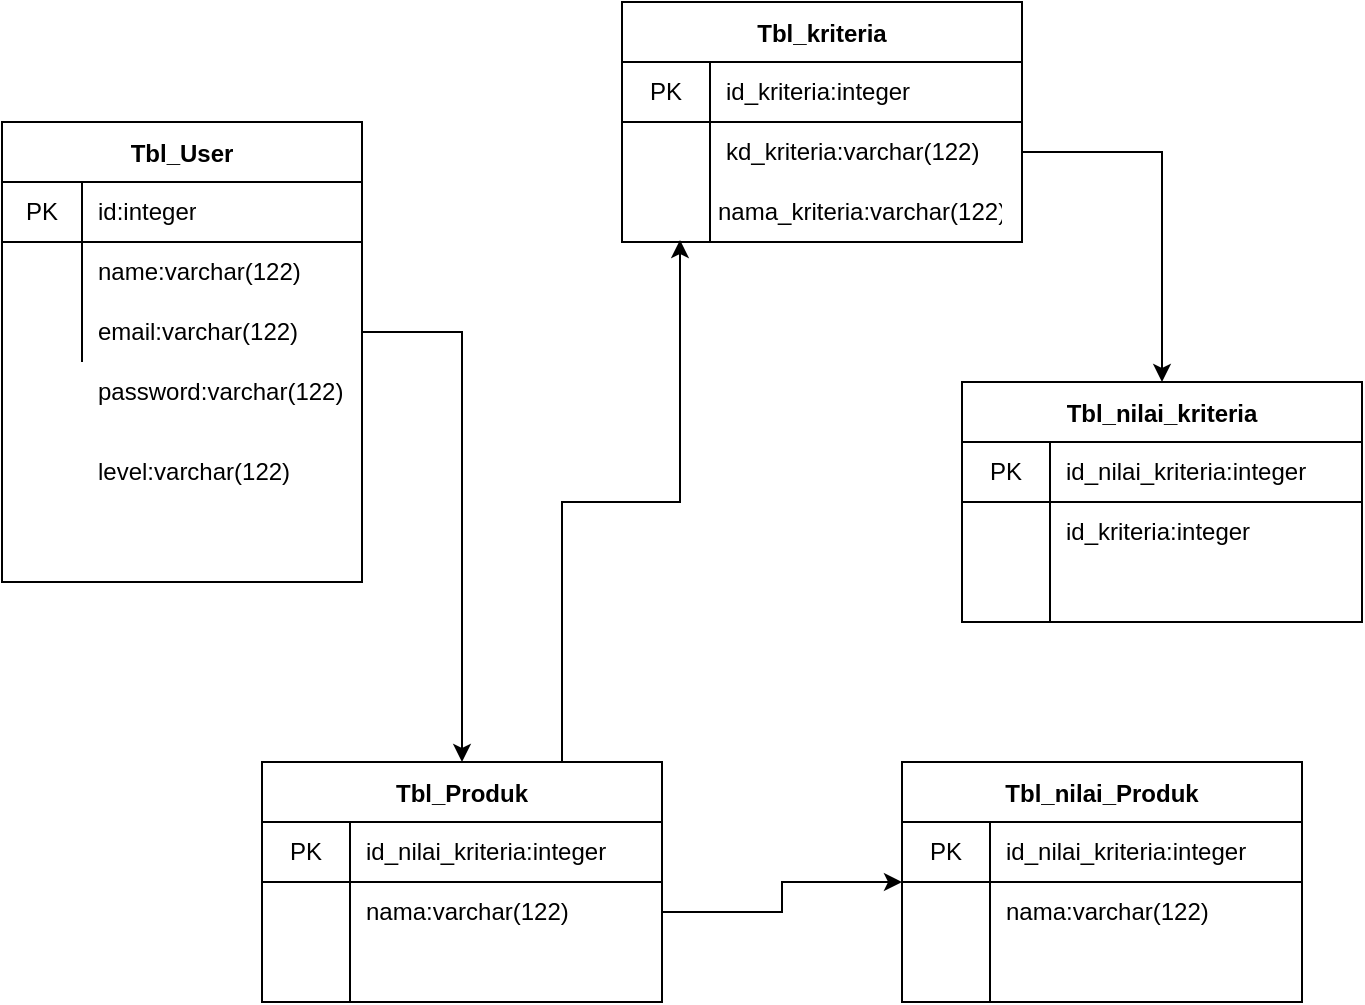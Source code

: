 <mxfile version="14.9.5" type="github">
  <diagram id="gAr4XXxYnduvlX9N8zHk" name="Page-1">
    <mxGraphModel dx="1422" dy="763" grid="1" gridSize="10" guides="1" tooltips="1" connect="1" arrows="1" fold="1" page="1" pageScale="1" pageWidth="850" pageHeight="1100" math="0" shadow="0">
      <root>
        <mxCell id="0" />
        <mxCell id="1" parent="0" />
        <mxCell id="z56JA3SXmcVmhiXHGwNw-1" value="Tbl_User" style="shape=table;startSize=30;container=1;collapsible=0;childLayout=tableLayout;fixedRows=1;rowLines=0;fontStyle=1;align=center;pointerEvents=1;" vertex="1" parent="1">
          <mxGeometry x="110" y="150" width="180" height="230" as="geometry" />
        </mxCell>
        <mxCell id="z56JA3SXmcVmhiXHGwNw-2" value="" style="shape=partialRectangle;html=1;whiteSpace=wrap;collapsible=0;dropTarget=0;pointerEvents=1;fillColor=none;top=0;left=0;bottom=1;right=0;points=[[0,0.5],[1,0.5]];portConstraint=eastwest;" vertex="1" parent="z56JA3SXmcVmhiXHGwNw-1">
          <mxGeometry y="30" width="180" height="30" as="geometry" />
        </mxCell>
        <mxCell id="z56JA3SXmcVmhiXHGwNw-3" value="PK" style="shape=partialRectangle;html=1;whiteSpace=wrap;connectable=0;fillColor=none;top=0;left=0;bottom=0;right=0;overflow=hidden;pointerEvents=1;" vertex="1" parent="z56JA3SXmcVmhiXHGwNw-2">
          <mxGeometry width="40" height="30" as="geometry" />
        </mxCell>
        <mxCell id="z56JA3SXmcVmhiXHGwNw-4" value="id:integer" style="shape=partialRectangle;html=1;whiteSpace=wrap;connectable=0;fillColor=none;top=0;left=0;bottom=0;right=0;align=left;spacingLeft=6;overflow=hidden;pointerEvents=1;" vertex="1" parent="z56JA3SXmcVmhiXHGwNw-2">
          <mxGeometry x="40" width="140" height="30" as="geometry" />
        </mxCell>
        <mxCell id="z56JA3SXmcVmhiXHGwNw-5" value="" style="shape=partialRectangle;html=1;whiteSpace=wrap;collapsible=0;dropTarget=0;pointerEvents=1;fillColor=none;top=0;left=0;bottom=0;right=0;points=[[0,0.5],[1,0.5]];portConstraint=eastwest;" vertex="1" parent="z56JA3SXmcVmhiXHGwNw-1">
          <mxGeometry y="60" width="180" height="30" as="geometry" />
        </mxCell>
        <mxCell id="z56JA3SXmcVmhiXHGwNw-6" value="" style="shape=partialRectangle;html=1;whiteSpace=wrap;connectable=0;fillColor=none;top=0;left=0;bottom=0;right=0;overflow=hidden;pointerEvents=1;" vertex="1" parent="z56JA3SXmcVmhiXHGwNw-5">
          <mxGeometry width="40" height="30" as="geometry" />
        </mxCell>
        <mxCell id="z56JA3SXmcVmhiXHGwNw-7" value="name:varchar(122)" style="shape=partialRectangle;html=1;whiteSpace=wrap;connectable=0;fillColor=none;top=0;left=0;bottom=0;right=0;align=left;spacingLeft=6;overflow=hidden;pointerEvents=1;" vertex="1" parent="z56JA3SXmcVmhiXHGwNw-5">
          <mxGeometry x="40" width="140" height="30" as="geometry" />
        </mxCell>
        <mxCell id="z56JA3SXmcVmhiXHGwNw-8" value="" style="shape=partialRectangle;html=1;whiteSpace=wrap;collapsible=0;dropTarget=0;pointerEvents=1;fillColor=none;top=0;left=0;bottom=0;right=0;points=[[0,0.5],[1,0.5]];portConstraint=eastwest;" vertex="1" parent="z56JA3SXmcVmhiXHGwNw-1">
          <mxGeometry y="90" width="180" height="30" as="geometry" />
        </mxCell>
        <mxCell id="z56JA3SXmcVmhiXHGwNw-9" value="" style="shape=partialRectangle;html=1;whiteSpace=wrap;connectable=0;fillColor=none;top=0;left=0;bottom=0;right=0;overflow=hidden;pointerEvents=1;" vertex="1" parent="z56JA3SXmcVmhiXHGwNw-8">
          <mxGeometry width="40" height="30" as="geometry" />
        </mxCell>
        <mxCell id="z56JA3SXmcVmhiXHGwNw-10" value="email:varchar(122)" style="shape=partialRectangle;html=1;whiteSpace=wrap;connectable=0;fillColor=none;top=0;left=0;bottom=0;right=0;align=left;spacingLeft=6;overflow=hidden;pointerEvents=1;" vertex="1" parent="z56JA3SXmcVmhiXHGwNw-8">
          <mxGeometry x="40" width="140" height="30" as="geometry" />
        </mxCell>
        <mxCell id="z56JA3SXmcVmhiXHGwNw-11" value="password:varchar(122)" style="shape=partialRectangle;html=1;whiteSpace=wrap;connectable=0;fillColor=none;top=0;left=0;bottom=0;right=0;align=left;spacingLeft=6;overflow=hidden;pointerEvents=1;" vertex="1" parent="1">
          <mxGeometry x="150" y="270" width="140" height="30" as="geometry" />
        </mxCell>
        <mxCell id="z56JA3SXmcVmhiXHGwNw-12" value="level:varchar(122)" style="shape=partialRectangle;html=1;whiteSpace=wrap;connectable=0;fillColor=none;top=0;left=0;bottom=0;right=0;align=left;spacingLeft=6;overflow=hidden;pointerEvents=1;" vertex="1" parent="1">
          <mxGeometry x="150" y="310" width="140" height="30" as="geometry" />
        </mxCell>
        <mxCell id="z56JA3SXmcVmhiXHGwNw-13" value="Tbl_kriteria" style="shape=table;startSize=30;container=1;collapsible=0;childLayout=tableLayout;fixedRows=1;rowLines=0;fontStyle=1;align=center;pointerEvents=1;" vertex="1" parent="1">
          <mxGeometry x="420" y="90" width="200" height="120" as="geometry" />
        </mxCell>
        <mxCell id="z56JA3SXmcVmhiXHGwNw-14" value="" style="shape=partialRectangle;html=1;whiteSpace=wrap;collapsible=0;dropTarget=0;pointerEvents=1;fillColor=none;top=0;left=0;bottom=1;right=0;points=[[0,0.5],[1,0.5]];portConstraint=eastwest;" vertex="1" parent="z56JA3SXmcVmhiXHGwNw-13">
          <mxGeometry y="30" width="200" height="30" as="geometry" />
        </mxCell>
        <mxCell id="z56JA3SXmcVmhiXHGwNw-15" value="PK" style="shape=partialRectangle;html=1;whiteSpace=wrap;connectable=0;fillColor=none;top=0;left=0;bottom=0;right=0;overflow=hidden;pointerEvents=1;" vertex="1" parent="z56JA3SXmcVmhiXHGwNw-14">
          <mxGeometry width="44" height="30" as="geometry" />
        </mxCell>
        <mxCell id="z56JA3SXmcVmhiXHGwNw-16" value="id_kriteria:integer" style="shape=partialRectangle;html=1;whiteSpace=wrap;connectable=0;fillColor=none;top=0;left=0;bottom=0;right=0;align=left;spacingLeft=6;overflow=hidden;pointerEvents=1;" vertex="1" parent="z56JA3SXmcVmhiXHGwNw-14">
          <mxGeometry x="44" width="156" height="30" as="geometry" />
        </mxCell>
        <mxCell id="z56JA3SXmcVmhiXHGwNw-17" value="" style="shape=partialRectangle;html=1;whiteSpace=wrap;collapsible=0;dropTarget=0;pointerEvents=1;fillColor=none;top=0;left=0;bottom=0;right=0;points=[[0,0.5],[1,0.5]];portConstraint=eastwest;" vertex="1" parent="z56JA3SXmcVmhiXHGwNw-13">
          <mxGeometry y="60" width="200" height="30" as="geometry" />
        </mxCell>
        <mxCell id="z56JA3SXmcVmhiXHGwNw-18" value="" style="shape=partialRectangle;html=1;whiteSpace=wrap;connectable=0;fillColor=none;top=0;left=0;bottom=0;right=0;overflow=hidden;pointerEvents=1;" vertex="1" parent="z56JA3SXmcVmhiXHGwNw-17">
          <mxGeometry width="44" height="30" as="geometry" />
        </mxCell>
        <mxCell id="z56JA3SXmcVmhiXHGwNw-19" value="kd_kriteria:varchar(122)" style="shape=partialRectangle;html=1;whiteSpace=wrap;connectable=0;fillColor=none;top=0;left=0;bottom=0;right=0;align=left;spacingLeft=6;overflow=hidden;pointerEvents=1;" vertex="1" parent="z56JA3SXmcVmhiXHGwNw-17">
          <mxGeometry x="44" width="156" height="30" as="geometry" />
        </mxCell>
        <mxCell id="z56JA3SXmcVmhiXHGwNw-20" value="" style="shape=partialRectangle;html=1;whiteSpace=wrap;collapsible=0;dropTarget=0;pointerEvents=1;fillColor=none;top=0;left=0;bottom=0;right=0;points=[[0,0.5],[1,0.5]];portConstraint=eastwest;" vertex="1" parent="z56JA3SXmcVmhiXHGwNw-13">
          <mxGeometry y="90" width="200" height="30" as="geometry" />
        </mxCell>
        <mxCell id="z56JA3SXmcVmhiXHGwNw-21" value="" style="shape=partialRectangle;html=1;whiteSpace=wrap;connectable=0;fillColor=none;top=0;left=0;bottom=0;right=0;overflow=hidden;pointerEvents=1;" vertex="1" parent="z56JA3SXmcVmhiXHGwNw-20">
          <mxGeometry width="44" height="30" as="geometry" />
        </mxCell>
        <mxCell id="z56JA3SXmcVmhiXHGwNw-22" value="" style="shape=partialRectangle;html=1;whiteSpace=wrap;connectable=0;fillColor=none;top=0;left=0;bottom=0;right=0;align=left;spacingLeft=6;overflow=hidden;pointerEvents=1;" vertex="1" parent="z56JA3SXmcVmhiXHGwNw-20">
          <mxGeometry x="44" width="156" height="30" as="geometry" />
        </mxCell>
        <mxCell id="z56JA3SXmcVmhiXHGwNw-23" value="nama_kriteria:varchar(122)" style="shape=partialRectangle;html=1;whiteSpace=wrap;connectable=0;fillColor=none;top=0;left=0;bottom=0;right=0;align=left;spacingLeft=6;overflow=hidden;pointerEvents=1;" vertex="1" parent="1">
          <mxGeometry x="460" y="180" width="150" height="30" as="geometry" />
        </mxCell>
        <mxCell id="z56JA3SXmcVmhiXHGwNw-24" value="Tbl_nilai_kriteria" style="shape=table;startSize=30;container=1;collapsible=0;childLayout=tableLayout;fixedRows=1;rowLines=0;fontStyle=1;align=center;pointerEvents=1;" vertex="1" parent="1">
          <mxGeometry x="590" y="280" width="200" height="120" as="geometry" />
        </mxCell>
        <mxCell id="z56JA3SXmcVmhiXHGwNw-25" value="" style="shape=partialRectangle;html=1;whiteSpace=wrap;collapsible=0;dropTarget=0;pointerEvents=1;fillColor=none;top=0;left=0;bottom=1;right=0;points=[[0,0.5],[1,0.5]];portConstraint=eastwest;" vertex="1" parent="z56JA3SXmcVmhiXHGwNw-24">
          <mxGeometry y="30" width="200" height="30" as="geometry" />
        </mxCell>
        <mxCell id="z56JA3SXmcVmhiXHGwNw-26" value="PK" style="shape=partialRectangle;html=1;whiteSpace=wrap;connectable=0;fillColor=none;top=0;left=0;bottom=0;right=0;overflow=hidden;pointerEvents=1;" vertex="1" parent="z56JA3SXmcVmhiXHGwNw-25">
          <mxGeometry width="44" height="30" as="geometry" />
        </mxCell>
        <mxCell id="z56JA3SXmcVmhiXHGwNw-27" value="id_nilai_kriteria:integer" style="shape=partialRectangle;html=1;whiteSpace=wrap;connectable=0;fillColor=none;top=0;left=0;bottom=0;right=0;align=left;spacingLeft=6;overflow=hidden;pointerEvents=1;" vertex="1" parent="z56JA3SXmcVmhiXHGwNw-25">
          <mxGeometry x="44" width="156" height="30" as="geometry" />
        </mxCell>
        <mxCell id="z56JA3SXmcVmhiXHGwNw-28" value="" style="shape=partialRectangle;html=1;whiteSpace=wrap;collapsible=0;dropTarget=0;pointerEvents=1;fillColor=none;top=0;left=0;bottom=0;right=0;points=[[0,0.5],[1,0.5]];portConstraint=eastwest;" vertex="1" parent="z56JA3SXmcVmhiXHGwNw-24">
          <mxGeometry y="60" width="200" height="30" as="geometry" />
        </mxCell>
        <mxCell id="z56JA3SXmcVmhiXHGwNw-29" value="" style="shape=partialRectangle;html=1;whiteSpace=wrap;connectable=0;fillColor=none;top=0;left=0;bottom=0;right=0;overflow=hidden;pointerEvents=1;" vertex="1" parent="z56JA3SXmcVmhiXHGwNw-28">
          <mxGeometry width="44" height="30" as="geometry" />
        </mxCell>
        <mxCell id="z56JA3SXmcVmhiXHGwNw-30" value="id_kriteria:integer" style="shape=partialRectangle;html=1;whiteSpace=wrap;connectable=0;fillColor=none;top=0;left=0;bottom=0;right=0;align=left;spacingLeft=6;overflow=hidden;pointerEvents=1;" vertex="1" parent="z56JA3SXmcVmhiXHGwNw-28">
          <mxGeometry x="44" width="156" height="30" as="geometry" />
        </mxCell>
        <mxCell id="z56JA3SXmcVmhiXHGwNw-31" value="" style="shape=partialRectangle;html=1;whiteSpace=wrap;collapsible=0;dropTarget=0;pointerEvents=1;fillColor=none;top=0;left=0;bottom=0;right=0;points=[[0,0.5],[1,0.5]];portConstraint=eastwest;" vertex="1" parent="z56JA3SXmcVmhiXHGwNw-24">
          <mxGeometry y="90" width="200" height="30" as="geometry" />
        </mxCell>
        <mxCell id="z56JA3SXmcVmhiXHGwNw-32" value="" style="shape=partialRectangle;html=1;whiteSpace=wrap;connectable=0;fillColor=none;top=0;left=0;bottom=0;right=0;overflow=hidden;pointerEvents=1;" vertex="1" parent="z56JA3SXmcVmhiXHGwNw-31">
          <mxGeometry width="44" height="30" as="geometry" />
        </mxCell>
        <mxCell id="z56JA3SXmcVmhiXHGwNw-33" value="" style="shape=partialRectangle;html=1;whiteSpace=wrap;connectable=0;fillColor=none;top=0;left=0;bottom=0;right=0;align=left;spacingLeft=6;overflow=hidden;pointerEvents=1;" vertex="1" parent="z56JA3SXmcVmhiXHGwNw-31">
          <mxGeometry x="44" width="156" height="30" as="geometry" />
        </mxCell>
        <mxCell id="z56JA3SXmcVmhiXHGwNw-34" style="edgeStyle=orthogonalEdgeStyle;rounded=0;orthogonalLoop=1;jettySize=auto;html=1;exitX=1;exitY=0.5;exitDx=0;exitDy=0;" edge="1" parent="1" source="z56JA3SXmcVmhiXHGwNw-17" target="z56JA3SXmcVmhiXHGwNw-24">
          <mxGeometry relative="1" as="geometry" />
        </mxCell>
        <mxCell id="z56JA3SXmcVmhiXHGwNw-35" style="edgeStyle=orthogonalEdgeStyle;rounded=0;orthogonalLoop=1;jettySize=auto;html=1;exitX=1;exitY=0.5;exitDx=0;exitDy=0;" edge="1" parent="1" source="z56JA3SXmcVmhiXHGwNw-8" target="z56JA3SXmcVmhiXHGwNw-36">
          <mxGeometry relative="1" as="geometry" />
        </mxCell>
        <mxCell id="z56JA3SXmcVmhiXHGwNw-46" style="edgeStyle=orthogonalEdgeStyle;rounded=0;orthogonalLoop=1;jettySize=auto;html=1;exitX=0.75;exitY=0;exitDx=0;exitDy=0;entryX=0.145;entryY=0.967;entryDx=0;entryDy=0;entryPerimeter=0;" edge="1" parent="1" source="z56JA3SXmcVmhiXHGwNw-36" target="z56JA3SXmcVmhiXHGwNw-20">
          <mxGeometry relative="1" as="geometry" />
        </mxCell>
        <mxCell id="z56JA3SXmcVmhiXHGwNw-36" value="Tbl_Produk" style="shape=table;startSize=30;container=1;collapsible=0;childLayout=tableLayout;fixedRows=1;rowLines=0;fontStyle=1;align=center;pointerEvents=1;" vertex="1" parent="1">
          <mxGeometry x="240" y="470" width="200" height="120" as="geometry" />
        </mxCell>
        <mxCell id="z56JA3SXmcVmhiXHGwNw-37" value="" style="shape=partialRectangle;html=1;whiteSpace=wrap;collapsible=0;dropTarget=0;pointerEvents=1;fillColor=none;top=0;left=0;bottom=1;right=0;points=[[0,0.5],[1,0.5]];portConstraint=eastwest;" vertex="1" parent="z56JA3SXmcVmhiXHGwNw-36">
          <mxGeometry y="30" width="200" height="30" as="geometry" />
        </mxCell>
        <mxCell id="z56JA3SXmcVmhiXHGwNw-38" value="PK" style="shape=partialRectangle;html=1;whiteSpace=wrap;connectable=0;fillColor=none;top=0;left=0;bottom=0;right=0;overflow=hidden;pointerEvents=1;" vertex="1" parent="z56JA3SXmcVmhiXHGwNw-37">
          <mxGeometry width="44" height="30" as="geometry" />
        </mxCell>
        <mxCell id="z56JA3SXmcVmhiXHGwNw-39" value="id_nilai_kriteria:integer" style="shape=partialRectangle;html=1;whiteSpace=wrap;connectable=0;fillColor=none;top=0;left=0;bottom=0;right=0;align=left;spacingLeft=6;overflow=hidden;pointerEvents=1;" vertex="1" parent="z56JA3SXmcVmhiXHGwNw-37">
          <mxGeometry x="44" width="156" height="30" as="geometry" />
        </mxCell>
        <mxCell id="z56JA3SXmcVmhiXHGwNw-40" value="" style="shape=partialRectangle;html=1;whiteSpace=wrap;collapsible=0;dropTarget=0;pointerEvents=1;fillColor=none;top=0;left=0;bottom=0;right=0;points=[[0,0.5],[1,0.5]];portConstraint=eastwest;" vertex="1" parent="z56JA3SXmcVmhiXHGwNw-36">
          <mxGeometry y="60" width="200" height="30" as="geometry" />
        </mxCell>
        <mxCell id="z56JA3SXmcVmhiXHGwNw-41" value="" style="shape=partialRectangle;html=1;whiteSpace=wrap;connectable=0;fillColor=none;top=0;left=0;bottom=0;right=0;overflow=hidden;pointerEvents=1;" vertex="1" parent="z56JA3SXmcVmhiXHGwNw-40">
          <mxGeometry width="44" height="30" as="geometry" />
        </mxCell>
        <mxCell id="z56JA3SXmcVmhiXHGwNw-42" value="nama:varchar(122)" style="shape=partialRectangle;html=1;whiteSpace=wrap;connectable=0;fillColor=none;top=0;left=0;bottom=0;right=0;align=left;spacingLeft=6;overflow=hidden;pointerEvents=1;" vertex="1" parent="z56JA3SXmcVmhiXHGwNw-40">
          <mxGeometry x="44" width="156" height="30" as="geometry" />
        </mxCell>
        <mxCell id="z56JA3SXmcVmhiXHGwNw-43" value="" style="shape=partialRectangle;html=1;whiteSpace=wrap;collapsible=0;dropTarget=0;pointerEvents=1;fillColor=none;top=0;left=0;bottom=0;right=0;points=[[0,0.5],[1,0.5]];portConstraint=eastwest;" vertex="1" parent="z56JA3SXmcVmhiXHGwNw-36">
          <mxGeometry y="90" width="200" height="30" as="geometry" />
        </mxCell>
        <mxCell id="z56JA3SXmcVmhiXHGwNw-44" value="" style="shape=partialRectangle;html=1;whiteSpace=wrap;connectable=0;fillColor=none;top=0;left=0;bottom=0;right=0;overflow=hidden;pointerEvents=1;" vertex="1" parent="z56JA3SXmcVmhiXHGwNw-43">
          <mxGeometry width="44" height="30" as="geometry" />
        </mxCell>
        <mxCell id="z56JA3SXmcVmhiXHGwNw-45" value="" style="shape=partialRectangle;html=1;whiteSpace=wrap;connectable=0;fillColor=none;top=0;left=0;bottom=0;right=0;align=left;spacingLeft=6;overflow=hidden;pointerEvents=1;" vertex="1" parent="z56JA3SXmcVmhiXHGwNw-43">
          <mxGeometry x="44" width="156" height="30" as="geometry" />
        </mxCell>
        <mxCell id="z56JA3SXmcVmhiXHGwNw-47" value="Tbl_nilai_Produk" style="shape=table;startSize=30;container=1;collapsible=0;childLayout=tableLayout;fixedRows=1;rowLines=0;fontStyle=1;align=center;pointerEvents=1;" vertex="1" parent="1">
          <mxGeometry x="560" y="470" width="200" height="120" as="geometry" />
        </mxCell>
        <mxCell id="z56JA3SXmcVmhiXHGwNw-48" value="" style="shape=partialRectangle;html=1;whiteSpace=wrap;collapsible=0;dropTarget=0;pointerEvents=1;fillColor=none;top=0;left=0;bottom=1;right=0;points=[[0,0.5],[1,0.5]];portConstraint=eastwest;" vertex="1" parent="z56JA3SXmcVmhiXHGwNw-47">
          <mxGeometry y="30" width="200" height="30" as="geometry" />
        </mxCell>
        <mxCell id="z56JA3SXmcVmhiXHGwNw-49" value="PK" style="shape=partialRectangle;html=1;whiteSpace=wrap;connectable=0;fillColor=none;top=0;left=0;bottom=0;right=0;overflow=hidden;pointerEvents=1;" vertex="1" parent="z56JA3SXmcVmhiXHGwNw-48">
          <mxGeometry width="44" height="30" as="geometry" />
        </mxCell>
        <mxCell id="z56JA3SXmcVmhiXHGwNw-50" value="id_nilai_kriteria:integer" style="shape=partialRectangle;html=1;whiteSpace=wrap;connectable=0;fillColor=none;top=0;left=0;bottom=0;right=0;align=left;spacingLeft=6;overflow=hidden;pointerEvents=1;" vertex="1" parent="z56JA3SXmcVmhiXHGwNw-48">
          <mxGeometry x="44" width="156" height="30" as="geometry" />
        </mxCell>
        <mxCell id="z56JA3SXmcVmhiXHGwNw-51" value="" style="shape=partialRectangle;html=1;whiteSpace=wrap;collapsible=0;dropTarget=0;pointerEvents=1;fillColor=none;top=0;left=0;bottom=0;right=0;points=[[0,0.5],[1,0.5]];portConstraint=eastwest;" vertex="1" parent="z56JA3SXmcVmhiXHGwNw-47">
          <mxGeometry y="60" width="200" height="30" as="geometry" />
        </mxCell>
        <mxCell id="z56JA3SXmcVmhiXHGwNw-52" value="" style="shape=partialRectangle;html=1;whiteSpace=wrap;connectable=0;fillColor=none;top=0;left=0;bottom=0;right=0;overflow=hidden;pointerEvents=1;" vertex="1" parent="z56JA3SXmcVmhiXHGwNw-51">
          <mxGeometry width="44" height="30" as="geometry" />
        </mxCell>
        <mxCell id="z56JA3SXmcVmhiXHGwNw-53" value="nama:varchar(122)" style="shape=partialRectangle;html=1;whiteSpace=wrap;connectable=0;fillColor=none;top=0;left=0;bottom=0;right=0;align=left;spacingLeft=6;overflow=hidden;pointerEvents=1;" vertex="1" parent="z56JA3SXmcVmhiXHGwNw-51">
          <mxGeometry x="44" width="156" height="30" as="geometry" />
        </mxCell>
        <mxCell id="z56JA3SXmcVmhiXHGwNw-54" value="" style="shape=partialRectangle;html=1;whiteSpace=wrap;collapsible=0;dropTarget=0;pointerEvents=1;fillColor=none;top=0;left=0;bottom=0;right=0;points=[[0,0.5],[1,0.5]];portConstraint=eastwest;" vertex="1" parent="z56JA3SXmcVmhiXHGwNw-47">
          <mxGeometry y="90" width="200" height="30" as="geometry" />
        </mxCell>
        <mxCell id="z56JA3SXmcVmhiXHGwNw-55" value="" style="shape=partialRectangle;html=1;whiteSpace=wrap;connectable=0;fillColor=none;top=0;left=0;bottom=0;right=0;overflow=hidden;pointerEvents=1;" vertex="1" parent="z56JA3SXmcVmhiXHGwNw-54">
          <mxGeometry width="44" height="30" as="geometry" />
        </mxCell>
        <mxCell id="z56JA3SXmcVmhiXHGwNw-56" value="" style="shape=partialRectangle;html=1;whiteSpace=wrap;connectable=0;fillColor=none;top=0;left=0;bottom=0;right=0;align=left;spacingLeft=6;overflow=hidden;pointerEvents=1;" vertex="1" parent="z56JA3SXmcVmhiXHGwNw-54">
          <mxGeometry x="44" width="156" height="30" as="geometry" />
        </mxCell>
        <mxCell id="z56JA3SXmcVmhiXHGwNw-57" style="edgeStyle=orthogonalEdgeStyle;rounded=0;orthogonalLoop=1;jettySize=auto;html=1;exitX=1;exitY=0.5;exitDx=0;exitDy=0;entryX=0;entryY=0.5;entryDx=0;entryDy=0;" edge="1" parent="1" source="z56JA3SXmcVmhiXHGwNw-40" target="z56JA3SXmcVmhiXHGwNw-47">
          <mxGeometry relative="1" as="geometry" />
        </mxCell>
      </root>
    </mxGraphModel>
  </diagram>
</mxfile>
